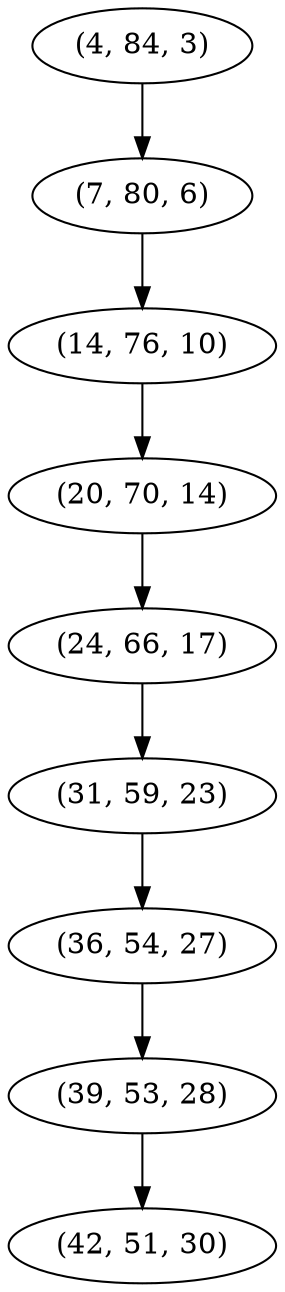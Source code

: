 digraph tree {
    "(4, 84, 3)";
    "(7, 80, 6)";
    "(14, 76, 10)";
    "(20, 70, 14)";
    "(24, 66, 17)";
    "(31, 59, 23)";
    "(36, 54, 27)";
    "(39, 53, 28)";
    "(42, 51, 30)";
    "(4, 84, 3)" -> "(7, 80, 6)";
    "(7, 80, 6)" -> "(14, 76, 10)";
    "(14, 76, 10)" -> "(20, 70, 14)";
    "(20, 70, 14)" -> "(24, 66, 17)";
    "(24, 66, 17)" -> "(31, 59, 23)";
    "(31, 59, 23)" -> "(36, 54, 27)";
    "(36, 54, 27)" -> "(39, 53, 28)";
    "(39, 53, 28)" -> "(42, 51, 30)";
}
